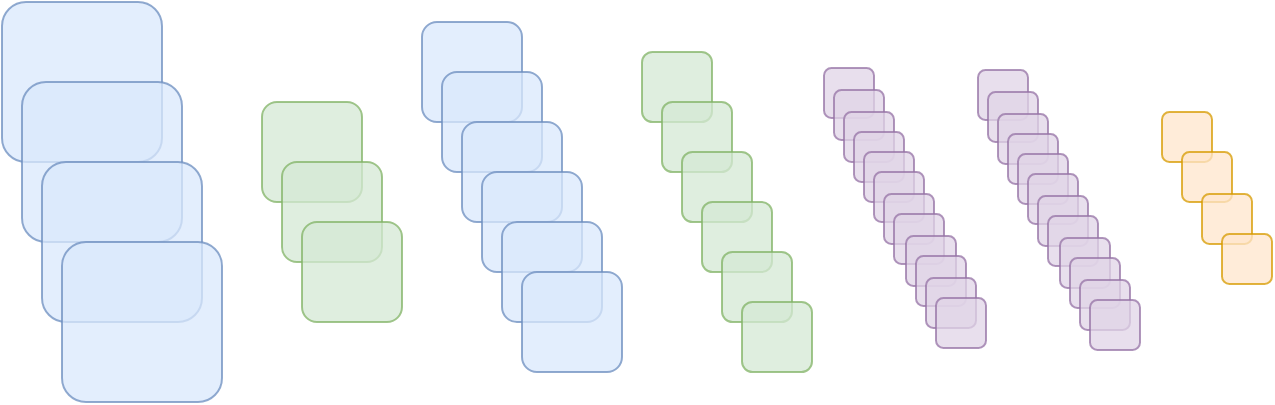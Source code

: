 <mxfile version="21.2.9" type="github">
  <diagram name="第 1 页" id="ZHtbwnwESCGqk5BUtqKa">
    <mxGraphModel dx="928" dy="579" grid="1" gridSize="10" guides="1" tooltips="1" connect="1" arrows="1" fold="1" page="1" pageScale="1" pageWidth="827" pageHeight="1169" math="0" shadow="0">
      <root>
        <mxCell id="0" />
        <mxCell id="1" parent="0" />
        <mxCell id="7yJh9d8cDHfY0ZQC9ODF-1" value="" style="rounded=1;whiteSpace=wrap;html=1;fillColor=#dae8fc;strokeColor=#6c8ebf;opacity=75;" vertex="1" parent="1">
          <mxGeometry x="120" y="240" width="80" height="80" as="geometry" />
        </mxCell>
        <mxCell id="7yJh9d8cDHfY0ZQC9ODF-4" value="" style="rounded=1;whiteSpace=wrap;html=1;fillColor=#dae8fc;strokeColor=#6c8ebf;opacity=75;" vertex="1" parent="1">
          <mxGeometry x="130" y="280" width="80" height="80" as="geometry" />
        </mxCell>
        <mxCell id="7yJh9d8cDHfY0ZQC9ODF-5" value="" style="rounded=1;whiteSpace=wrap;html=1;fillColor=#dae8fc;strokeColor=#6c8ebf;opacity=75;" vertex="1" parent="1">
          <mxGeometry x="140" y="320" width="80" height="80" as="geometry" />
        </mxCell>
        <mxCell id="7yJh9d8cDHfY0ZQC9ODF-6" value="" style="rounded=1;whiteSpace=wrap;html=1;fillColor=#d5e8d4;strokeColor=#82b366;opacity=75;" vertex="1" parent="1">
          <mxGeometry x="250" y="290" width="50" height="50" as="geometry" />
        </mxCell>
        <mxCell id="7yJh9d8cDHfY0ZQC9ODF-7" value="" style="rounded=1;whiteSpace=wrap;html=1;fillColor=#dae8fc;strokeColor=#6c8ebf;opacity=75;" vertex="1" parent="1">
          <mxGeometry x="150" y="360" width="80" height="80" as="geometry" />
        </mxCell>
        <mxCell id="7yJh9d8cDHfY0ZQC9ODF-11" value="" style="rounded=1;whiteSpace=wrap;html=1;fillColor=#d5e8d4;strokeColor=#82b366;opacity=75;" vertex="1" parent="1">
          <mxGeometry x="260" y="320" width="50" height="50" as="geometry" />
        </mxCell>
        <mxCell id="7yJh9d8cDHfY0ZQC9ODF-12" value="" style="rounded=1;whiteSpace=wrap;html=1;fillColor=#d5e8d4;strokeColor=#82b366;opacity=75;" vertex="1" parent="1">
          <mxGeometry x="270" y="350" width="50" height="50" as="geometry" />
        </mxCell>
        <mxCell id="7yJh9d8cDHfY0ZQC9ODF-15" value="" style="rounded=1;whiteSpace=wrap;html=1;fillColor=#dae8fc;strokeColor=#6c8ebf;opacity=75;" vertex="1" parent="1">
          <mxGeometry x="330" y="250" width="50" height="50" as="geometry" />
        </mxCell>
        <mxCell id="7yJh9d8cDHfY0ZQC9ODF-16" value="" style="rounded=1;whiteSpace=wrap;html=1;fillColor=#dae8fc;strokeColor=#6c8ebf;opacity=75;" vertex="1" parent="1">
          <mxGeometry x="340" y="275" width="50" height="50" as="geometry" />
        </mxCell>
        <mxCell id="7yJh9d8cDHfY0ZQC9ODF-17" value="" style="rounded=1;whiteSpace=wrap;html=1;fillColor=#dae8fc;strokeColor=#6c8ebf;opacity=75;" vertex="1" parent="1">
          <mxGeometry x="350" y="300" width="50" height="50" as="geometry" />
        </mxCell>
        <mxCell id="7yJh9d8cDHfY0ZQC9ODF-18" value="" style="rounded=1;whiteSpace=wrap;html=1;fillColor=#dae8fc;strokeColor=#6c8ebf;opacity=75;" vertex="1" parent="1">
          <mxGeometry x="360" y="325" width="50" height="50" as="geometry" />
        </mxCell>
        <mxCell id="7yJh9d8cDHfY0ZQC9ODF-19" value="" style="rounded=1;whiteSpace=wrap;html=1;fillColor=#dae8fc;strokeColor=#6c8ebf;opacity=75;" vertex="1" parent="1">
          <mxGeometry x="370" y="350" width="50" height="50" as="geometry" />
        </mxCell>
        <mxCell id="7yJh9d8cDHfY0ZQC9ODF-20" value="" style="rounded=1;whiteSpace=wrap;html=1;fillColor=#dae8fc;strokeColor=#6c8ebf;opacity=75;" vertex="1" parent="1">
          <mxGeometry x="380" y="375" width="50" height="50" as="geometry" />
        </mxCell>
        <mxCell id="7yJh9d8cDHfY0ZQC9ODF-21" value="" style="rounded=1;whiteSpace=wrap;html=1;fillColor=#d5e8d4;strokeColor=#82b366;opacity=75;" vertex="1" parent="1">
          <mxGeometry x="440" y="265" width="35" height="35" as="geometry" />
        </mxCell>
        <mxCell id="7yJh9d8cDHfY0ZQC9ODF-22" value="" style="rounded=1;whiteSpace=wrap;html=1;fillColor=#d5e8d4;strokeColor=#82b366;opacity=75;" vertex="1" parent="1">
          <mxGeometry x="450" y="290" width="35" height="35" as="geometry" />
        </mxCell>
        <mxCell id="7yJh9d8cDHfY0ZQC9ODF-23" value="" style="rounded=1;whiteSpace=wrap;html=1;fillColor=#d5e8d4;strokeColor=#82b366;opacity=75;" vertex="1" parent="1">
          <mxGeometry x="460" y="315" width="35" height="35" as="geometry" />
        </mxCell>
        <mxCell id="7yJh9d8cDHfY0ZQC9ODF-24" value="" style="rounded=1;whiteSpace=wrap;html=1;fillColor=#d5e8d4;strokeColor=#82b366;opacity=75;" vertex="1" parent="1">
          <mxGeometry x="470" y="340" width="35" height="35" as="geometry" />
        </mxCell>
        <mxCell id="7yJh9d8cDHfY0ZQC9ODF-25" value="" style="rounded=1;whiteSpace=wrap;html=1;fillColor=#d5e8d4;strokeColor=#82b366;opacity=75;" vertex="1" parent="1">
          <mxGeometry x="480" y="365" width="35" height="35" as="geometry" />
        </mxCell>
        <mxCell id="7yJh9d8cDHfY0ZQC9ODF-26" value="" style="rounded=1;whiteSpace=wrap;html=1;fillColor=#d5e8d4;strokeColor=#82b366;opacity=75;" vertex="1" parent="1">
          <mxGeometry x="490" y="390" width="35" height="35" as="geometry" />
        </mxCell>
        <mxCell id="7yJh9d8cDHfY0ZQC9ODF-33" value="" style="rounded=1;whiteSpace=wrap;html=1;fillColor=#e1d5e7;strokeColor=#9673a6;opacity=75;" vertex="1" parent="1">
          <mxGeometry x="531" y="273" width="25" height="25" as="geometry" />
        </mxCell>
        <mxCell id="7yJh9d8cDHfY0ZQC9ODF-34" value="" style="rounded=1;whiteSpace=wrap;html=1;fillColor=#e1d5e7;strokeColor=#9673a6;opacity=75;" vertex="1" parent="1">
          <mxGeometry x="536" y="284" width="25" height="25" as="geometry" />
        </mxCell>
        <mxCell id="7yJh9d8cDHfY0ZQC9ODF-47" value="" style="rounded=1;whiteSpace=wrap;html=1;fillColor=#e1d5e7;strokeColor=#9673a6;opacity=75;" vertex="1" parent="1">
          <mxGeometry x="541" y="295" width="25" height="25" as="geometry" />
        </mxCell>
        <mxCell id="7yJh9d8cDHfY0ZQC9ODF-48" value="" style="rounded=1;whiteSpace=wrap;html=1;fillColor=#e1d5e7;strokeColor=#9673a6;opacity=75;" vertex="1" parent="1">
          <mxGeometry x="546" y="305" width="25" height="25" as="geometry" />
        </mxCell>
        <mxCell id="7yJh9d8cDHfY0ZQC9ODF-49" value="" style="rounded=1;whiteSpace=wrap;html=1;fillColor=#e1d5e7;strokeColor=#9673a6;opacity=75;" vertex="1" parent="1">
          <mxGeometry x="551" y="315" width="25" height="25" as="geometry" />
        </mxCell>
        <mxCell id="7yJh9d8cDHfY0ZQC9ODF-50" value="" style="rounded=1;whiteSpace=wrap;html=1;fillColor=#e1d5e7;strokeColor=#9673a6;opacity=75;" vertex="1" parent="1">
          <mxGeometry x="556" y="325" width="25" height="25" as="geometry" />
        </mxCell>
        <mxCell id="7yJh9d8cDHfY0ZQC9ODF-51" value="" style="rounded=1;whiteSpace=wrap;html=1;fillColor=#e1d5e7;strokeColor=#9673a6;opacity=75;" vertex="1" parent="1">
          <mxGeometry x="561" y="336" width="25" height="25" as="geometry" />
        </mxCell>
        <mxCell id="7yJh9d8cDHfY0ZQC9ODF-52" value="" style="rounded=1;whiteSpace=wrap;html=1;fillColor=#e1d5e7;strokeColor=#9673a6;opacity=75;" vertex="1" parent="1">
          <mxGeometry x="566" y="346" width="25" height="25" as="geometry" />
        </mxCell>
        <mxCell id="7yJh9d8cDHfY0ZQC9ODF-53" value="" style="rounded=1;whiteSpace=wrap;html=1;fillColor=#e1d5e7;strokeColor=#9673a6;opacity=75;" vertex="1" parent="1">
          <mxGeometry x="572" y="357" width="25" height="25" as="geometry" />
        </mxCell>
        <mxCell id="7yJh9d8cDHfY0ZQC9ODF-54" value="" style="rounded=1;whiteSpace=wrap;html=1;fillColor=#e1d5e7;strokeColor=#9673a6;opacity=75;" vertex="1" parent="1">
          <mxGeometry x="577" y="367" width="25" height="25" as="geometry" />
        </mxCell>
        <mxCell id="7yJh9d8cDHfY0ZQC9ODF-55" value="" style="rounded=1;whiteSpace=wrap;html=1;fillColor=#e1d5e7;strokeColor=#9673a6;opacity=75;" vertex="1" parent="1">
          <mxGeometry x="582" y="378" width="25" height="25" as="geometry" />
        </mxCell>
        <mxCell id="7yJh9d8cDHfY0ZQC9ODF-56" value="" style="rounded=1;whiteSpace=wrap;html=1;fillColor=#e1d5e7;strokeColor=#9673a6;opacity=75;" vertex="1" parent="1">
          <mxGeometry x="587" y="388" width="25" height="25" as="geometry" />
        </mxCell>
        <mxCell id="7yJh9d8cDHfY0ZQC9ODF-93" value="" style="rounded=1;whiteSpace=wrap;html=1;fillColor=#e1d5e7;strokeColor=#9673a6;opacity=75;" vertex="1" parent="1">
          <mxGeometry x="608" y="274" width="25" height="25" as="geometry" />
        </mxCell>
        <mxCell id="7yJh9d8cDHfY0ZQC9ODF-94" value="" style="rounded=1;whiteSpace=wrap;html=1;fillColor=#e1d5e7;strokeColor=#9673a6;opacity=75;" vertex="1" parent="1">
          <mxGeometry x="613" y="285" width="25" height="25" as="geometry" />
        </mxCell>
        <mxCell id="7yJh9d8cDHfY0ZQC9ODF-95" value="" style="rounded=1;whiteSpace=wrap;html=1;fillColor=#e1d5e7;strokeColor=#9673a6;opacity=75;" vertex="1" parent="1">
          <mxGeometry x="618" y="296" width="25" height="25" as="geometry" />
        </mxCell>
        <mxCell id="7yJh9d8cDHfY0ZQC9ODF-96" value="" style="rounded=1;whiteSpace=wrap;html=1;fillColor=#e1d5e7;strokeColor=#9673a6;opacity=75;" vertex="1" parent="1">
          <mxGeometry x="623" y="306" width="25" height="25" as="geometry" />
        </mxCell>
        <mxCell id="7yJh9d8cDHfY0ZQC9ODF-97" value="" style="rounded=1;whiteSpace=wrap;html=1;fillColor=#e1d5e7;strokeColor=#9673a6;opacity=75;" vertex="1" parent="1">
          <mxGeometry x="628" y="316" width="25" height="25" as="geometry" />
        </mxCell>
        <mxCell id="7yJh9d8cDHfY0ZQC9ODF-98" value="" style="rounded=1;whiteSpace=wrap;html=1;fillColor=#e1d5e7;strokeColor=#9673a6;opacity=75;" vertex="1" parent="1">
          <mxGeometry x="633" y="326" width="25" height="25" as="geometry" />
        </mxCell>
        <mxCell id="7yJh9d8cDHfY0ZQC9ODF-99" value="" style="rounded=1;whiteSpace=wrap;html=1;fillColor=#e1d5e7;strokeColor=#9673a6;opacity=75;" vertex="1" parent="1">
          <mxGeometry x="638" y="337" width="25" height="25" as="geometry" />
        </mxCell>
        <mxCell id="7yJh9d8cDHfY0ZQC9ODF-100" value="" style="rounded=1;whiteSpace=wrap;html=1;fillColor=#e1d5e7;strokeColor=#9673a6;opacity=75;" vertex="1" parent="1">
          <mxGeometry x="643" y="347" width="25" height="25" as="geometry" />
        </mxCell>
        <mxCell id="7yJh9d8cDHfY0ZQC9ODF-101" value="" style="rounded=1;whiteSpace=wrap;html=1;fillColor=#e1d5e7;strokeColor=#9673a6;opacity=75;" vertex="1" parent="1">
          <mxGeometry x="649" y="358" width="25" height="25" as="geometry" />
        </mxCell>
        <mxCell id="7yJh9d8cDHfY0ZQC9ODF-102" value="" style="rounded=1;whiteSpace=wrap;html=1;fillColor=#e1d5e7;strokeColor=#9673a6;opacity=75;" vertex="1" parent="1">
          <mxGeometry x="654" y="368" width="25" height="25" as="geometry" />
        </mxCell>
        <mxCell id="7yJh9d8cDHfY0ZQC9ODF-103" value="" style="rounded=1;whiteSpace=wrap;html=1;fillColor=#e1d5e7;strokeColor=#9673a6;opacity=75;" vertex="1" parent="1">
          <mxGeometry x="659" y="379" width="25" height="25" as="geometry" />
        </mxCell>
        <mxCell id="7yJh9d8cDHfY0ZQC9ODF-104" value="" style="rounded=1;whiteSpace=wrap;html=1;fillColor=#e1d5e7;strokeColor=#9673a6;opacity=75;" vertex="1" parent="1">
          <mxGeometry x="664" y="389" width="25" height="25" as="geometry" />
        </mxCell>
        <mxCell id="7yJh9d8cDHfY0ZQC9ODF-105" value="" style="rounded=1;whiteSpace=wrap;html=1;fillColor=#ffe6cc;strokeColor=#d79b00;opacity=75;" vertex="1" parent="1">
          <mxGeometry x="700" y="295" width="25" height="25" as="geometry" />
        </mxCell>
        <mxCell id="7yJh9d8cDHfY0ZQC9ODF-106" value="" style="rounded=1;whiteSpace=wrap;html=1;fillColor=#ffe6cc;strokeColor=#d79b00;opacity=75;" vertex="1" parent="1">
          <mxGeometry x="710" y="315" width="25" height="25" as="geometry" />
        </mxCell>
        <mxCell id="7yJh9d8cDHfY0ZQC9ODF-110" value="" style="rounded=1;whiteSpace=wrap;html=1;fillColor=#ffe6cc;strokeColor=#d79b00;opacity=75;" vertex="1" parent="1">
          <mxGeometry x="720" y="336" width="25" height="25" as="geometry" />
        </mxCell>
        <mxCell id="7yJh9d8cDHfY0ZQC9ODF-111" value="" style="rounded=1;whiteSpace=wrap;html=1;fillColor=#ffe6cc;strokeColor=#d79b00;opacity=75;" vertex="1" parent="1">
          <mxGeometry x="730" y="356" width="25" height="25" as="geometry" />
        </mxCell>
      </root>
    </mxGraphModel>
  </diagram>
</mxfile>
